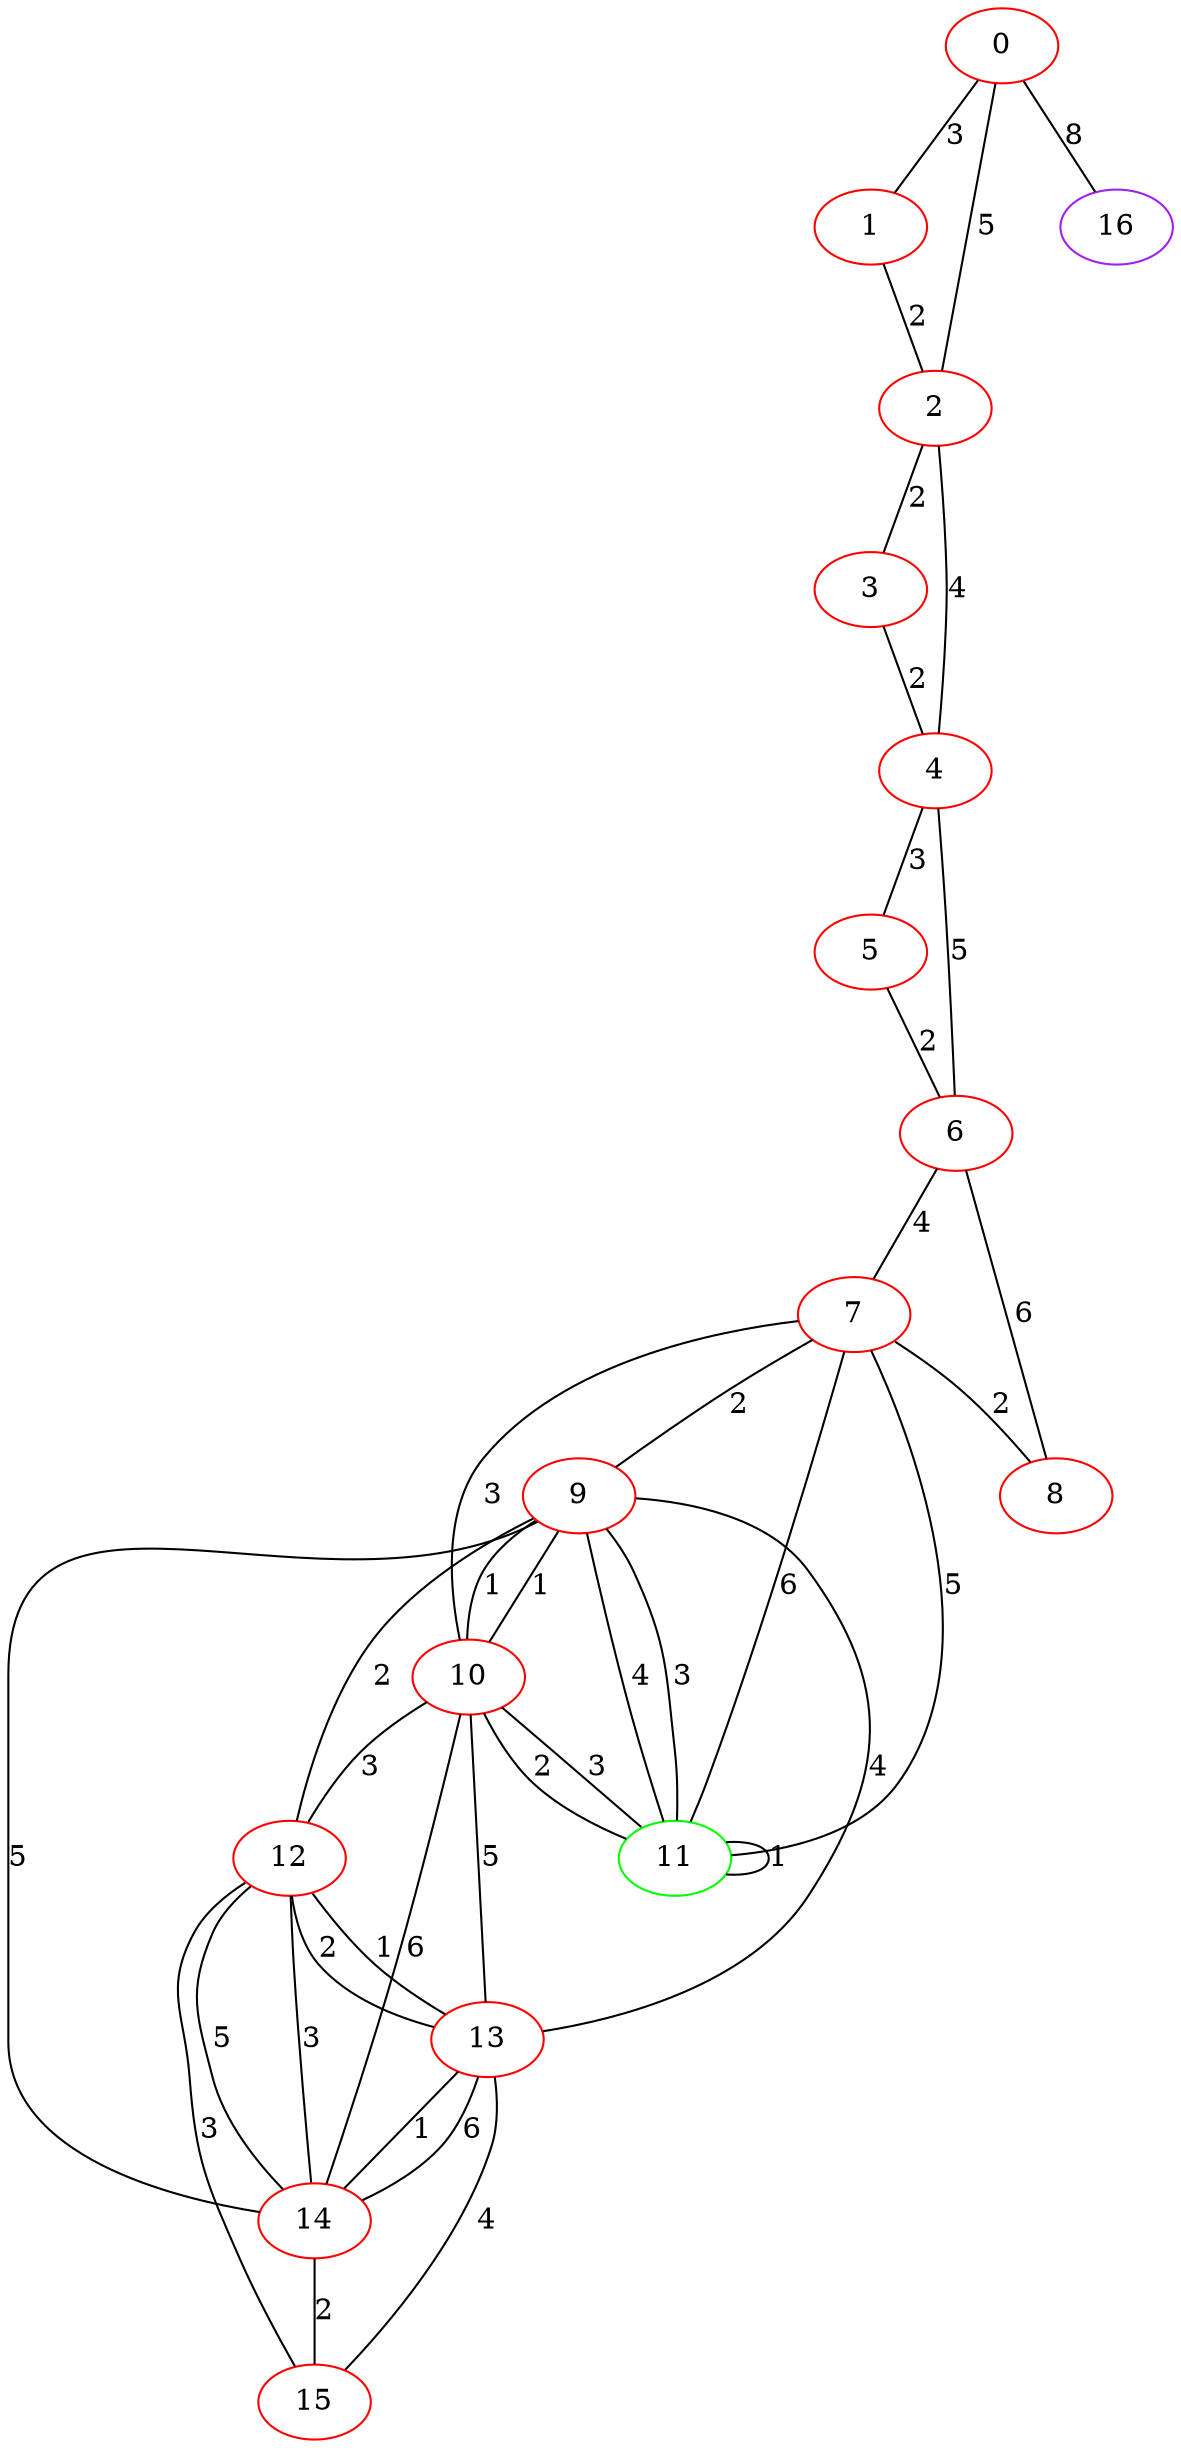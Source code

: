 graph "" {
0 [color=red, weight=1];
1 [color=red, weight=1];
2 [color=red, weight=1];
3 [color=red, weight=1];
4 [color=red, weight=1];
5 [color=red, weight=1];
6 [color=red, weight=1];
7 [color=red, weight=1];
8 [color=red, weight=1];
9 [color=red, weight=1];
10 [color=red, weight=1];
11 [color=green, weight=2];
12 [color=red, weight=1];
13 [color=red, weight=1];
14 [color=red, weight=1];
15 [color=red, weight=1];
16 [color=purple, weight=4];
0 -- 16  [key=0, label=8];
0 -- 1  [key=0, label=3];
0 -- 2  [key=0, label=5];
1 -- 2  [key=0, label=2];
2 -- 3  [key=0, label=2];
2 -- 4  [key=0, label=4];
3 -- 4  [key=0, label=2];
4 -- 5  [key=0, label=3];
4 -- 6  [key=0, label=5];
5 -- 6  [key=0, label=2];
6 -- 8  [key=0, label=6];
6 -- 7  [key=0, label=4];
7 -- 8  [key=0, label=2];
7 -- 9  [key=0, label=2];
7 -- 10  [key=0, label=3];
7 -- 11  [key=0, label=5];
7 -- 11  [key=1, label=6];
9 -- 10  [key=0, label=1];
9 -- 10  [key=1, label=1];
9 -- 11  [key=0, label=3];
9 -- 11  [key=1, label=4];
9 -- 12  [key=0, label=2];
9 -- 13  [key=0, label=4];
9 -- 14  [key=0, label=5];
10 -- 11  [key=0, label=2];
10 -- 11  [key=1, label=3];
10 -- 12  [key=0, label=3];
10 -- 13  [key=0, label=5];
10 -- 14  [key=0, label=6];
11 -- 11  [key=0, label=1];
12 -- 13  [key=0, label=1];
12 -- 13  [key=1, label=2];
12 -- 14  [key=0, label=5];
12 -- 14  [key=1, label=3];
12 -- 15  [key=0, label=3];
13 -- 14  [key=0, label=6];
13 -- 14  [key=1, label=1];
13 -- 15  [key=0, label=4];
14 -- 15  [key=0, label=2];
}
